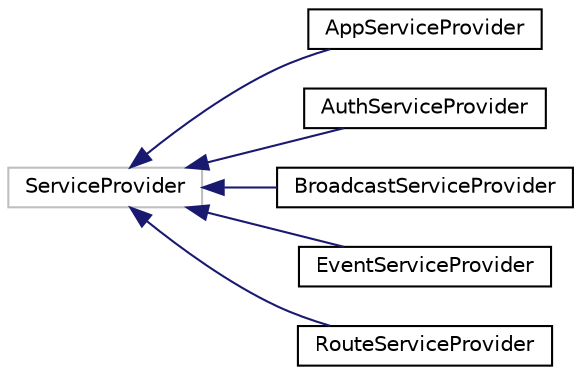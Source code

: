 digraph "Иерархия классов. Графический вид."
{
 // LATEX_PDF_SIZE
  edge [fontname="Helvetica",fontsize="10",labelfontname="Helvetica",labelfontsize="10"];
  node [fontname="Helvetica",fontsize="10",shape=record];
  rankdir="LR";
  Node48 [label="ServiceProvider",height=0.2,width=0.4,color="grey75", fillcolor="white", style="filled",tooltip=" "];
  Node48 -> Node0 [dir="back",color="midnightblue",fontsize="10",style="solid",fontname="Helvetica"];
  Node0 [label="AppServiceProvider",height=0.2,width=0.4,color="black", fillcolor="white", style="filled",URL="$class_app_1_1_providers_1_1_app_service_provider.html",tooltip=" "];
  Node48 -> Node50 [dir="back",color="midnightblue",fontsize="10",style="solid",fontname="Helvetica"];
  Node50 [label="AuthServiceProvider",height=0.2,width=0.4,color="black", fillcolor="white", style="filled",URL="$class_app_1_1_providers_1_1_auth_service_provider.html",tooltip=" "];
  Node48 -> Node51 [dir="back",color="midnightblue",fontsize="10",style="solid",fontname="Helvetica"];
  Node51 [label="BroadcastServiceProvider",height=0.2,width=0.4,color="black", fillcolor="white", style="filled",URL="$class_app_1_1_providers_1_1_broadcast_service_provider.html",tooltip=" "];
  Node48 -> Node52 [dir="back",color="midnightblue",fontsize="10",style="solid",fontname="Helvetica"];
  Node52 [label="EventServiceProvider",height=0.2,width=0.4,color="black", fillcolor="white", style="filled",URL="$class_app_1_1_providers_1_1_event_service_provider.html",tooltip=" "];
  Node48 -> Node53 [dir="back",color="midnightblue",fontsize="10",style="solid",fontname="Helvetica"];
  Node53 [label="RouteServiceProvider",height=0.2,width=0.4,color="black", fillcolor="white", style="filled",URL="$class_app_1_1_providers_1_1_route_service_provider.html",tooltip=" "];
}
